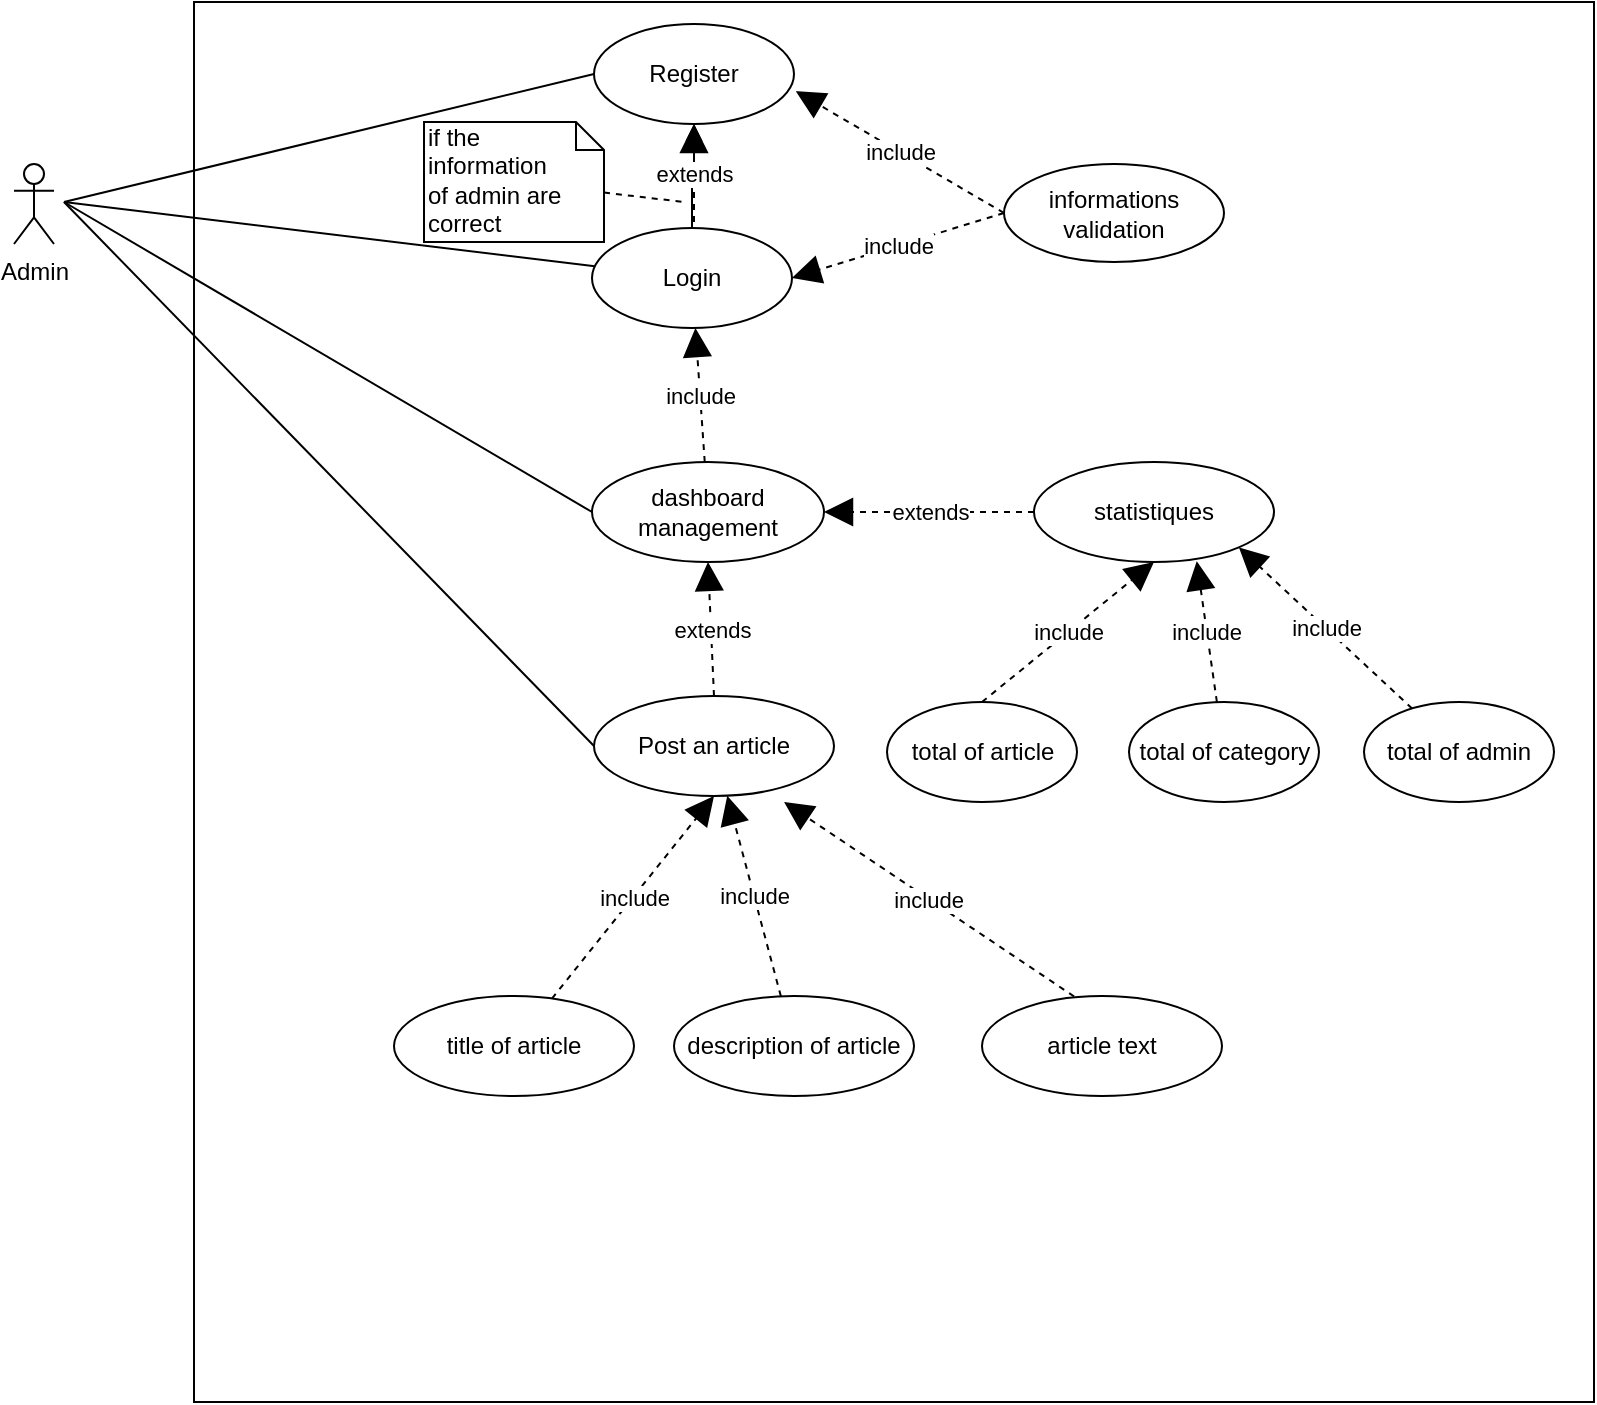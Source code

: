 <mxfile version="12.2.4"><diagram id="280kTA-RH1lBnl_bKy8m"><mxGraphModel dx="273" dy="269" grid="1" gridSize="10" guides="1" tooltips="1" connect="1" arrows="1" fold="1" page="1" pageScale="1" pageWidth="850" pageHeight="1100" math="0" shadow="0"><root><mxCell id="0"/><mxCell id="1" parent="0"/><mxCell id="2" value="Admin" style="shape=umlActor;verticalLabelPosition=bottom;labelBackgroundColor=#ffffff;verticalAlign=top;html=1;outlineConnect=0;" vertex="1" parent="1"><mxGeometry x="15" y="261" width="20" height="40" as="geometry"/></mxCell><mxCell id="3" value="" style="whiteSpace=wrap;html=1;aspect=fixed;" vertex="1" parent="1"><mxGeometry x="105" y="180" width="700" height="700" as="geometry"/></mxCell><mxCell id="8" value="" style="ellipse;whiteSpace=wrap;html=1;" vertex="1" parent="1"><mxGeometry x="305" y="191" width="100" height="50" as="geometry"/></mxCell><mxCell id="9" value="Register" style="text;html=1;strokeColor=none;fillColor=none;align=center;verticalAlign=middle;whiteSpace=wrap;rounded=0;" vertex="1" parent="1"><mxGeometry x="335" y="206" width="40" height="20" as="geometry"/></mxCell><mxCell id="61" value="" style="edgeStyle=orthogonalEdgeStyle;rounded=0;orthogonalLoop=1;jettySize=auto;html=1;endArrow=block;endFill=1;" edge="1" parent="1" source="10" target="8"><mxGeometry relative="1" as="geometry"/></mxCell><mxCell id="10" value="Login" style="ellipse;whiteSpace=wrap;html=1;" vertex="1" parent="1"><mxGeometry x="304" y="293" width="100" height="50" as="geometry"/></mxCell><mxCell id="12" value="" style="endArrow=none;html=1;entryX=0;entryY=0.5;entryDx=0;entryDy=0;" edge="1" parent="1" target="8"><mxGeometry width="50" height="50" relative="1" as="geometry"><mxPoint x="40" y="280" as="sourcePoint"/><mxPoint x="140" y="330" as="targetPoint"/></mxGeometry></mxCell><mxCell id="13" value="" style="endArrow=none;html=1;" edge="1" parent="1" target="10"><mxGeometry width="50" height="50" relative="1" as="geometry"><mxPoint x="40" y="280" as="sourcePoint"/><mxPoint x="270" y="330" as="targetPoint"/></mxGeometry></mxCell><mxCell id="17" value="statistiques" style="ellipse;whiteSpace=wrap;html=1;" vertex="1" parent="1"><mxGeometry x="525" y="410" width="120" height="50" as="geometry"/></mxCell><mxCell id="18" value="Post an article" style="ellipse;whiteSpace=wrap;html=1;" vertex="1" parent="1"><mxGeometry x="305" y="527" width="120" height="50" as="geometry"/></mxCell><mxCell id="19" value="" style="ellipse;whiteSpace=wrap;html=1;" vertex="1" parent="1"><mxGeometry x="510" y="261" width="110" height="49" as="geometry"/></mxCell><mxCell id="26" value="include" style="endArrow=block;endSize=12;dashed=1;html=1;exitX=0;exitY=0.5;exitDx=0;exitDy=0;entryX=1.009;entryY=0.672;entryDx=0;entryDy=0;entryPerimeter=0;endFill=1;" edge="1" parent="1" source="19" target="8"><mxGeometry width="160" relative="1" as="geometry"><mxPoint x="404" y="350" as="sourcePoint"/><mxPoint x="380.421" y="270" as="targetPoint"/></mxGeometry></mxCell><mxCell id="27" value="include" style="endArrow=block;endSize=12;dashed=1;html=1;exitX=0;exitY=0.5;exitDx=0;exitDy=0;entryX=1;entryY=0.5;entryDx=0;entryDy=0;endFill=1;" edge="1" parent="1" source="19" target="10"><mxGeometry width="160" relative="1" as="geometry"><mxPoint x="520.0" y="335.5" as="sourcePoint"/><mxPoint x="415.9" y="303.6" as="targetPoint"/></mxGeometry></mxCell><mxCell id="28" value="informations&lt;br&gt;validation" style="text;html=1;strokeColor=none;fillColor=none;align=center;verticalAlign=middle;whiteSpace=wrap;rounded=0;" vertex="1" parent="1"><mxGeometry x="545" y="265.5" width="40" height="40" as="geometry"/></mxCell><mxCell id="29" value="include" style="endArrow=block;endSize=12;dashed=1;html=1;endFill=1;" edge="1" parent="1" source="30" target="10"><mxGeometry width="160" relative="1" as="geometry"><mxPoint x="379.164" y="435.099" as="sourcePoint"/><mxPoint x="414.0" y="398.0" as="targetPoint"/></mxGeometry></mxCell><mxCell id="30" value="dashboard&lt;br&gt;management" style="ellipse;whiteSpace=wrap;html=1;" vertex="1" parent="1"><mxGeometry x="304" y="410" width="116" height="50" as="geometry"/></mxCell><mxCell id="31" value="extends" style="endArrow=block;endSize=12;dashed=1;html=1;endFill=1;entryX=1;entryY=0.5;entryDx=0;entryDy=0;exitX=0;exitY=0.5;exitDx=0;exitDy=0;" edge="1" parent="1" source="17" target="30"><mxGeometry width="160" relative="1" as="geometry"><mxPoint x="512.637" y="435.007" as="sourcePoint"/><mxPoint x="507.428" y="367.99" as="targetPoint"/><Array as="points"><mxPoint x="480" y="435"/></Array></mxGeometry></mxCell><mxCell id="33" value="extends" style="endArrow=block;endSize=12;dashed=1;html=1;endFill=1;entryX=0.5;entryY=1;entryDx=0;entryDy=0;exitX=0.5;exitY=0;exitDx=0;exitDy=0;" edge="1" parent="1" source="18" target="30"><mxGeometry width="160" relative="1" as="geometry"><mxPoint x="360" y="530" as="sourcePoint"/><mxPoint x="400" y="475" as="targetPoint"/><Array as="points"/></mxGeometry></mxCell><mxCell id="34" value="" style="endArrow=none;html=1;exitX=0;exitY=0.5;exitDx=0;exitDy=0;" edge="1" parent="1" source="30"><mxGeometry width="50" height="50" relative="1" as="geometry"><mxPoint x="180" y="475" as="sourcePoint"/><mxPoint x="40" y="280" as="targetPoint"/></mxGeometry></mxCell><mxCell id="38" value="" style="endArrow=none;html=1;exitX=0;exitY=0.5;exitDx=0;exitDy=0;" edge="1" parent="1" source="18"><mxGeometry width="50" height="50" relative="1" as="geometry"><mxPoint x="140" y="470" as="sourcePoint"/><mxPoint x="40" y="280" as="targetPoint"/></mxGeometry></mxCell><mxCell id="44" value="total of article" style="ellipse;whiteSpace=wrap;html=1;" vertex="1" parent="1"><mxGeometry x="451.5" y="530" width="95" height="50" as="geometry"/></mxCell><mxCell id="46" value="total of category" style="ellipse;whiteSpace=wrap;html=1;" vertex="1" parent="1"><mxGeometry x="572.5" y="530" width="95" height="50" as="geometry"/></mxCell><mxCell id="48" value="total of admin" style="ellipse;whiteSpace=wrap;html=1;" vertex="1" parent="1"><mxGeometry x="690" y="530" width="95" height="50" as="geometry"/></mxCell><mxCell id="49" value="include" style="endArrow=block;endSize=12;dashed=1;html=1;endFill=1;entryX=0.678;entryY=0.992;entryDx=0;entryDy=0;entryPerimeter=0;" edge="1" parent="1" source="46" target="17"><mxGeometry width="160" relative="1" as="geometry"><mxPoint x="446.5" y="530" as="sourcePoint"/><mxPoint x="443.5" y="463" as="targetPoint"/><Array as="points"/></mxGeometry></mxCell><mxCell id="50" value="include" style="endArrow=block;endSize=12;dashed=1;html=1;endFill=1;entryX=0.5;entryY=1;entryDx=0;entryDy=0;exitX=0.5;exitY=0;exitDx=0;exitDy=0;" edge="1" parent="1" source="44" target="17"><mxGeometry width="160" relative="1" as="geometry"><mxPoint x="483.0" y="530" as="sourcePoint"/><mxPoint x="480" y="463" as="targetPoint"/><Array as="points"/></mxGeometry></mxCell><mxCell id="51" value="include" style="endArrow=block;endSize=12;dashed=1;html=1;endFill=1;entryX=1;entryY=1;entryDx=0;entryDy=0;" edge="1" parent="1" source="48" target="17"><mxGeometry width="160" relative="1" as="geometry"><mxPoint x="765.0" y="507" as="sourcePoint"/><mxPoint x="762" y="440" as="targetPoint"/><Array as="points"/></mxGeometry></mxCell><mxCell id="52" value="include" style="endArrow=block;endSize=12;dashed=1;html=1;endFill=1;entryX=0.5;entryY=1;entryDx=0;entryDy=0;" edge="1" parent="1" source="53" target="18"><mxGeometry width="160" relative="1" as="geometry"><mxPoint x="349.0" y="666" as="sourcePoint"/><mxPoint x="435" y="596" as="targetPoint"/><Array as="points"/></mxGeometry></mxCell><mxCell id="53" value="title of article" style="ellipse;whiteSpace=wrap;html=1;" vertex="1" parent="1"><mxGeometry x="205" y="677" width="120" height="50" as="geometry"/></mxCell><mxCell id="54" value="description of article" style="ellipse;whiteSpace=wrap;html=1;" vertex="1" parent="1"><mxGeometry x="345" y="677" width="120" height="50" as="geometry"/></mxCell><mxCell id="55" value="article text" style="ellipse;whiteSpace=wrap;html=1;" vertex="1" parent="1"><mxGeometry x="499" y="677" width="120" height="50" as="geometry"/></mxCell><mxCell id="56" value="include" style="endArrow=block;endSize=12;dashed=1;html=1;endFill=1;" edge="1" parent="1" source="54" target="18"><mxGeometry width="160" relative="1" as="geometry"><mxPoint x="314.072" y="688.297" as="sourcePoint"/><mxPoint x="395" y="580" as="targetPoint"/><Array as="points"/></mxGeometry></mxCell><mxCell id="57" value="include" style="endArrow=block;endSize=12;dashed=1;html=1;endFill=1;entryX=0.792;entryY=1.06;entryDx=0;entryDy=0;entryPerimeter=0;exitX=0.384;exitY=0.005;exitDx=0;exitDy=0;exitPerimeter=0;" edge="1" parent="1" source="55" target="18"><mxGeometry width="160" relative="1" as="geometry"><mxPoint x="478.431" y="687.15" as="sourcePoint"/><mxPoint x="451.626" y="586.847" as="targetPoint"/><Array as="points"/></mxGeometry></mxCell><mxCell id="60" value="extends" style="endArrow=block;endSize=12;dashed=1;html=1;endFill=1;entryX=0.5;entryY=1;entryDx=0;entryDy=0;" edge="1" parent="1" target="8"><mxGeometry width="160" relative="1" as="geometry"><mxPoint x="355" y="290" as="sourcePoint"/><mxPoint x="340" y="230" as="targetPoint"/></mxGeometry></mxCell><mxCell id="62" value="if the&amp;nbsp;&lt;br&gt;information&lt;br&gt;of admin are correct" style="shape=note;whiteSpace=wrap;html=1;size=14;verticalAlign=top;align=left;spacingTop=-6;" vertex="1" parent="1"><mxGeometry x="220" y="240" width="90" height="60" as="geometry"/></mxCell><mxCell id="63" value="" style="endArrow=none;dashed=1;html=1;" edge="1" parent="1" source="62"><mxGeometry width="50" height="50" relative="1" as="geometry"><mxPoint x="310" y="330" as="sourcePoint"/><mxPoint x="350" y="280" as="targetPoint"/></mxGeometry></mxCell></root></mxGraphModel></diagram></mxfile>